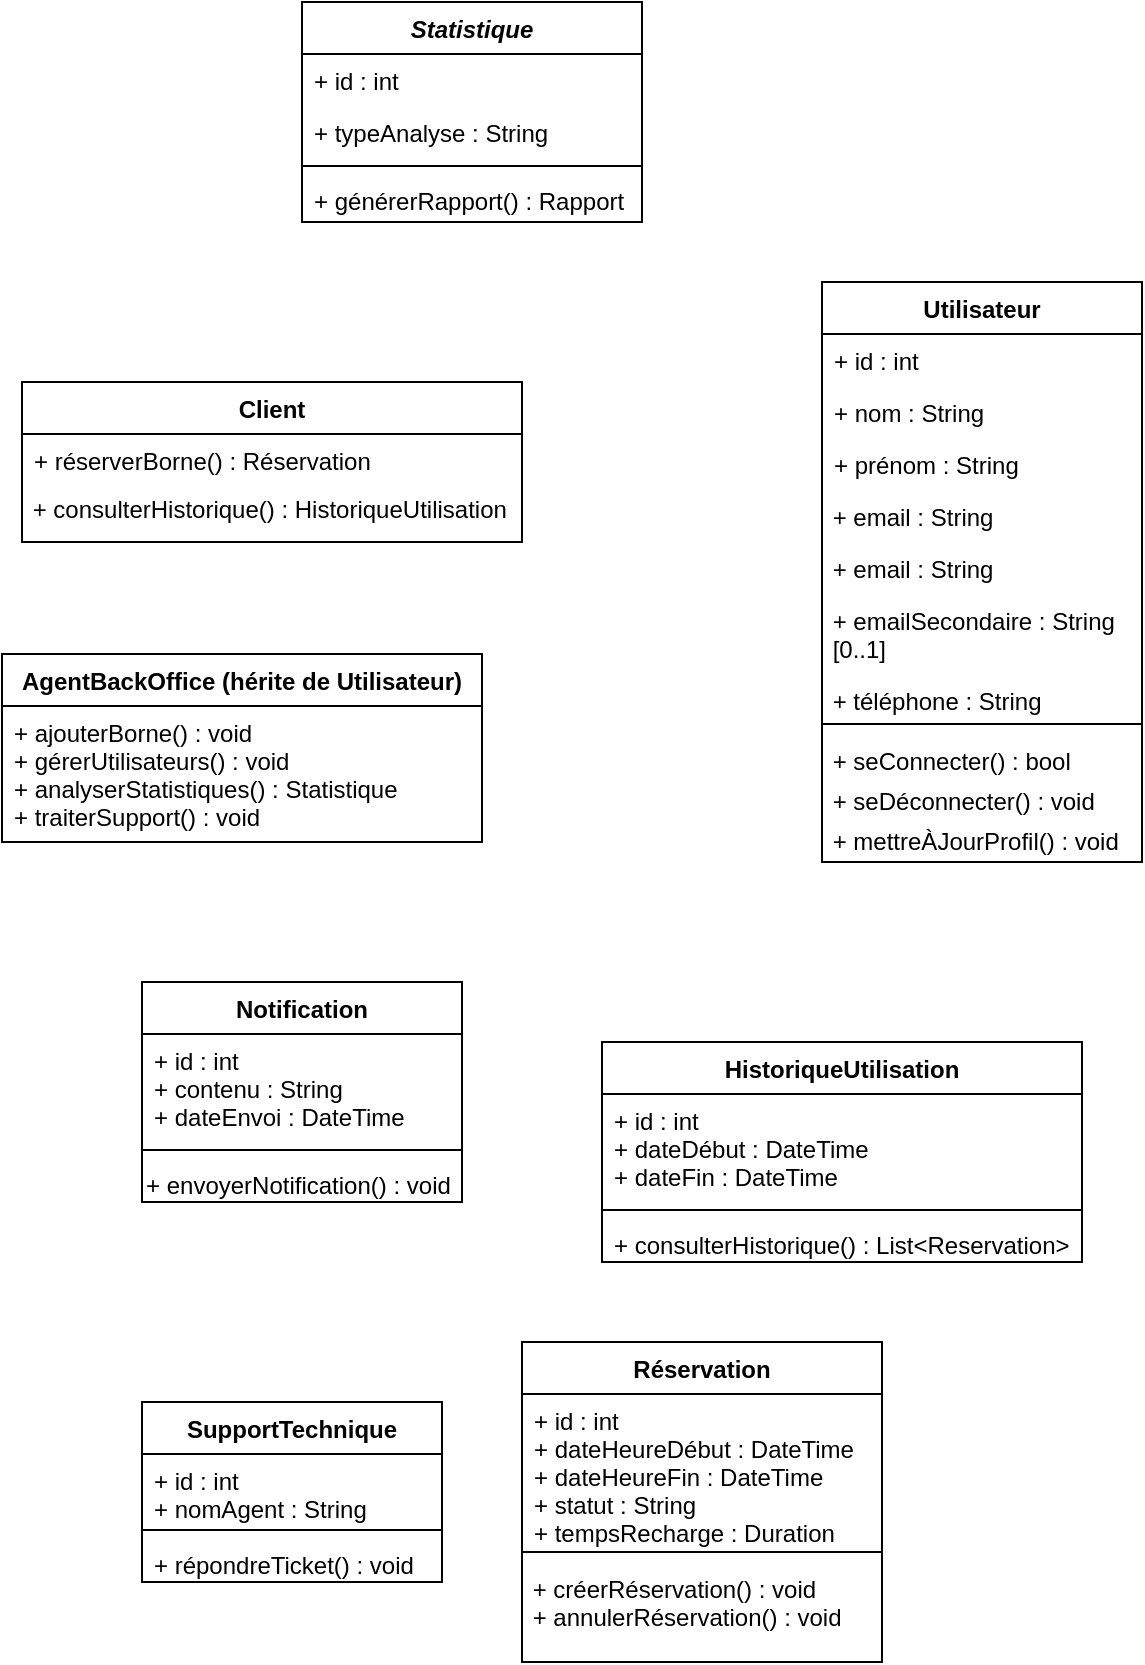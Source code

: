 <mxfile version="27.0.2">
  <diagram id="C5RBs43oDa-KdzZeNtuy" name="Page-1">
    <mxGraphModel dx="1034" dy="570" grid="1" gridSize="10" guides="1" tooltips="1" connect="1" arrows="1" fold="1" page="1" pageScale="1" pageWidth="827" pageHeight="1169" math="0" shadow="0">
      <root>
        <mxCell id="WIyWlLk6GJQsqaUBKTNV-0" />
        <mxCell id="WIyWlLk6GJQsqaUBKTNV-1" parent="WIyWlLk6GJQsqaUBKTNV-0" />
        <mxCell id="zkfFHV4jXpPFQw0GAbJ--0" value="Statistique" style="swimlane;fontStyle=3;align=center;verticalAlign=top;childLayout=stackLayout;horizontal=1;startSize=26;horizontalStack=0;resizeParent=1;resizeLast=0;collapsible=1;marginBottom=0;rounded=0;shadow=0;strokeWidth=1;" parent="WIyWlLk6GJQsqaUBKTNV-1" vertex="1">
          <mxGeometry x="280" y="20" width="170" height="110" as="geometry">
            <mxRectangle x="230" y="140" width="160" height="26" as="alternateBounds" />
          </mxGeometry>
        </mxCell>
        <mxCell id="zkfFHV4jXpPFQw0GAbJ--1" value="+ id : int" style="text;align=left;verticalAlign=top;spacingLeft=4;spacingRight=4;overflow=hidden;rotatable=0;points=[[0,0.5],[1,0.5]];portConstraint=eastwest;" parent="zkfFHV4jXpPFQw0GAbJ--0" vertex="1">
          <mxGeometry y="26" width="170" height="26" as="geometry" />
        </mxCell>
        <mxCell id="zkfFHV4jXpPFQw0GAbJ--2" value="+ typeAnalyse : String" style="text;align=left;verticalAlign=top;spacingLeft=4;spacingRight=4;overflow=hidden;rotatable=0;points=[[0,0.5],[1,0.5]];portConstraint=eastwest;rounded=0;shadow=0;html=0;" parent="zkfFHV4jXpPFQw0GAbJ--0" vertex="1">
          <mxGeometry y="52" width="170" height="26" as="geometry" />
        </mxCell>
        <mxCell id="zkfFHV4jXpPFQw0GAbJ--4" value="" style="line;html=1;strokeWidth=1;align=left;verticalAlign=middle;spacingTop=-1;spacingLeft=3;spacingRight=3;rotatable=0;labelPosition=right;points=[];portConstraint=eastwest;" parent="zkfFHV4jXpPFQw0GAbJ--0" vertex="1">
          <mxGeometry y="78" width="170" height="8" as="geometry" />
        </mxCell>
        <mxCell id="zkfFHV4jXpPFQw0GAbJ--5" value="+ générerRapport() : Rapport" style="text;align=left;verticalAlign=top;spacingLeft=4;spacingRight=4;overflow=hidden;rotatable=0;points=[[0,0.5],[1,0.5]];portConstraint=eastwest;" parent="zkfFHV4jXpPFQw0GAbJ--0" vertex="1">
          <mxGeometry y="86" width="170" height="24" as="geometry" />
        </mxCell>
        <mxCell id="zkfFHV4jXpPFQw0GAbJ--6" value="HistoriqueUtilisation" style="swimlane;fontStyle=1;align=center;verticalAlign=top;childLayout=stackLayout;horizontal=1;startSize=26;horizontalStack=0;resizeParent=1;resizeLast=0;collapsible=1;marginBottom=0;rounded=0;shadow=0;strokeWidth=1;" parent="WIyWlLk6GJQsqaUBKTNV-1" vertex="1">
          <mxGeometry x="430" y="540" width="240" height="110" as="geometry">
            <mxRectangle x="130" y="380" width="160" height="26" as="alternateBounds" />
          </mxGeometry>
        </mxCell>
        <mxCell id="zkfFHV4jXpPFQw0GAbJ--7" value="+ id : int  &#xa;+ dateDébut : DateTime  &#xa;+ dateFin : DateTime" style="text;align=left;verticalAlign=top;spacingLeft=4;spacingRight=4;overflow=hidden;rotatable=0;points=[[0,0.5],[1,0.5]];portConstraint=eastwest;" parent="zkfFHV4jXpPFQw0GAbJ--6" vertex="1">
          <mxGeometry y="26" width="240" height="54" as="geometry" />
        </mxCell>
        <mxCell id="zkfFHV4jXpPFQw0GAbJ--9" value="" style="line;html=1;strokeWidth=1;align=left;verticalAlign=middle;spacingTop=-1;spacingLeft=3;spacingRight=3;rotatable=0;labelPosition=right;points=[];portConstraint=eastwest;" parent="zkfFHV4jXpPFQw0GAbJ--6" vertex="1">
          <mxGeometry y="80" width="240" height="8" as="geometry" />
        </mxCell>
        <mxCell id="zkfFHV4jXpPFQw0GAbJ--10" value="+ consulterHistorique() : List&lt;Reservation&gt;" style="text;align=left;verticalAlign=top;spacingLeft=4;spacingRight=4;overflow=hidden;rotatable=0;points=[[0,0.5],[1,0.5]];portConstraint=eastwest;fontStyle=0" parent="zkfFHV4jXpPFQw0GAbJ--6" vertex="1">
          <mxGeometry y="88" width="240" height="22" as="geometry" />
        </mxCell>
        <mxCell id="zkfFHV4jXpPFQw0GAbJ--13" value="Client" style="swimlane;fontStyle=1;align=center;verticalAlign=top;childLayout=stackLayout;horizontal=1;startSize=26;horizontalStack=0;resizeParent=1;resizeLast=0;collapsible=1;marginBottom=0;rounded=0;shadow=0;strokeWidth=1;" parent="WIyWlLk6GJQsqaUBKTNV-1" vertex="1">
          <mxGeometry x="140" y="210" width="250" height="80" as="geometry">
            <mxRectangle x="340" y="380" width="170" height="26" as="alternateBounds" />
          </mxGeometry>
        </mxCell>
        <mxCell id="zkfFHV4jXpPFQw0GAbJ--14" value="+ réserverBorne() : Réservation" style="text;align=left;verticalAlign=top;spacingLeft=4;spacingRight=4;overflow=hidden;rotatable=0;points=[[0,0.5],[1,0.5]];portConstraint=eastwest;" parent="zkfFHV4jXpPFQw0GAbJ--13" vertex="1">
          <mxGeometry y="26" width="250" height="24" as="geometry" />
        </mxCell>
        <mxCell id="ygfAIwe8BM8VVtaz-uKs-9" value=" + consulterHistorique() : HistoriqueUtilisation" style="text;whiteSpace=wrap;" parent="zkfFHV4jXpPFQw0GAbJ--13" vertex="1">
          <mxGeometry y="50" width="250" height="30" as="geometry" />
        </mxCell>
        <mxCell id="zkfFHV4jXpPFQw0GAbJ--17" value="Utilisateur" style="swimlane;fontStyle=1;align=center;verticalAlign=top;childLayout=stackLayout;horizontal=1;startSize=26;horizontalStack=0;resizeParent=1;resizeLast=0;collapsible=1;marginBottom=0;rounded=0;shadow=0;strokeWidth=1;" parent="WIyWlLk6GJQsqaUBKTNV-1" vertex="1">
          <mxGeometry x="540" y="160" width="160" height="290" as="geometry">
            <mxRectangle x="550" y="140" width="160" height="26" as="alternateBounds" />
          </mxGeometry>
        </mxCell>
        <mxCell id="zkfFHV4jXpPFQw0GAbJ--19" value="+ id : int" style="text;align=left;verticalAlign=top;spacingLeft=4;spacingRight=4;overflow=hidden;rotatable=0;points=[[0,0.5],[1,0.5]];portConstraint=eastwest;rounded=0;shadow=0;html=0;" parent="zkfFHV4jXpPFQw0GAbJ--17" vertex="1">
          <mxGeometry y="26" width="160" height="26" as="geometry" />
        </mxCell>
        <mxCell id="zkfFHV4jXpPFQw0GAbJ--20" value="+ nom : String" style="text;align=left;verticalAlign=top;spacingLeft=4;spacingRight=4;overflow=hidden;rotatable=0;points=[[0,0.5],[1,0.5]];portConstraint=eastwest;rounded=0;shadow=0;html=0;" parent="zkfFHV4jXpPFQw0GAbJ--17" vertex="1">
          <mxGeometry y="52" width="160" height="26" as="geometry" />
        </mxCell>
        <mxCell id="zkfFHV4jXpPFQw0GAbJ--21" value="+ prénom : String" style="text;align=left;verticalAlign=top;spacingLeft=4;spacingRight=4;overflow=hidden;rotatable=0;points=[[0,0.5],[1,0.5]];portConstraint=eastwest;rounded=0;shadow=0;html=0;" parent="zkfFHV4jXpPFQw0GAbJ--17" vertex="1">
          <mxGeometry y="78" width="160" height="26" as="geometry" />
        </mxCell>
        <mxCell id="ygfAIwe8BM8VVtaz-uKs-8" value=" + email : String" style="text;whiteSpace=wrap;" parent="zkfFHV4jXpPFQw0GAbJ--17" vertex="1">
          <mxGeometry y="104" width="160" height="26" as="geometry" />
        </mxCell>
        <mxCell id="ygfAIwe8BM8VVtaz-uKs-2" value=" + email : String" style="text;whiteSpace=wrap;" parent="zkfFHV4jXpPFQw0GAbJ--17" vertex="1">
          <mxGeometry y="130" width="160" height="26" as="geometry" />
        </mxCell>
        <mxCell id="ygfAIwe8BM8VVtaz-uKs-3" value=" + emailSecondaire : String     [0..1]" style="text;whiteSpace=wrap;" parent="zkfFHV4jXpPFQw0GAbJ--17" vertex="1">
          <mxGeometry y="156" width="160" height="40" as="geometry" />
        </mxCell>
        <mxCell id="ygfAIwe8BM8VVtaz-uKs-4" value=" + téléphone : String" style="text;whiteSpace=wrap;" parent="zkfFHV4jXpPFQw0GAbJ--17" vertex="1">
          <mxGeometry y="196" width="160" height="20" as="geometry" />
        </mxCell>
        <mxCell id="zkfFHV4jXpPFQw0GAbJ--23" value="" style="line;html=1;strokeWidth=1;align=left;verticalAlign=middle;spacingTop=-1;spacingLeft=3;spacingRight=3;rotatable=0;labelPosition=right;points=[];portConstraint=eastwest;" parent="zkfFHV4jXpPFQw0GAbJ--17" vertex="1">
          <mxGeometry y="216" width="160" height="10" as="geometry" />
        </mxCell>
        <mxCell id="ygfAIwe8BM8VVtaz-uKs-5" value=" + seConnecter() : bool" style="text;whiteSpace=wrap;" parent="zkfFHV4jXpPFQw0GAbJ--17" vertex="1">
          <mxGeometry y="226" width="160" height="20" as="geometry" />
        </mxCell>
        <mxCell id="ygfAIwe8BM8VVtaz-uKs-6" value=" + seDéconnecter() : void" style="text;whiteSpace=wrap;" parent="zkfFHV4jXpPFQw0GAbJ--17" vertex="1">
          <mxGeometry y="246" width="160" height="20" as="geometry" />
        </mxCell>
        <mxCell id="ygfAIwe8BM8VVtaz-uKs-7" value=" + mettreÀJourProfil() : void" style="text;whiteSpace=wrap;" parent="zkfFHV4jXpPFQw0GAbJ--17" vertex="1">
          <mxGeometry y="266" width="160" height="24" as="geometry" />
        </mxCell>
        <mxCell id="ygfAIwe8BM8VVtaz-uKs-10" value="AgentBackOffice (hérite de Utilisateur)" style="swimlane;fontStyle=1;align=center;verticalAlign=top;childLayout=stackLayout;horizontal=1;startSize=26;horizontalStack=0;resizeParent=1;resizeLast=0;collapsible=1;marginBottom=0;rounded=0;shadow=0;strokeWidth=1;" parent="WIyWlLk6GJQsqaUBKTNV-1" vertex="1">
          <mxGeometry x="130" y="346" width="240" height="94" as="geometry">
            <mxRectangle x="340" y="380" width="170" height="26" as="alternateBounds" />
          </mxGeometry>
        </mxCell>
        <mxCell id="ygfAIwe8BM8VVtaz-uKs-11" value="+ ajouterBorne() : void  &#xa;+ gérerUtilisateurs() : void  &#xa;+ analyserStatistiques() : Statistique  &#xa;+ traiterSupport() : void" style="text;align=left;verticalAlign=top;spacingLeft=4;spacingRight=4;overflow=hidden;rotatable=0;points=[[0,0.5],[1,0.5]];portConstraint=eastwest;" parent="ygfAIwe8BM8VVtaz-uKs-10" vertex="1">
          <mxGeometry y="26" width="240" height="64" as="geometry" />
        </mxCell>
        <mxCell id="ygfAIwe8BM8VVtaz-uKs-13" value="Notification" style="swimlane;fontStyle=1;align=center;verticalAlign=top;childLayout=stackLayout;horizontal=1;startSize=26;horizontalStack=0;resizeParent=1;resizeLast=0;collapsible=1;marginBottom=0;rounded=0;shadow=0;strokeWidth=1;" parent="WIyWlLk6GJQsqaUBKTNV-1" vertex="1">
          <mxGeometry x="200" y="510" width="160" height="110" as="geometry">
            <mxRectangle x="130" y="380" width="160" height="26" as="alternateBounds" />
          </mxGeometry>
        </mxCell>
        <mxCell id="ygfAIwe8BM8VVtaz-uKs-14" value="+ id : int  &#xa;+ contenu : String  &#xa;+ dateEnvoi : DateTime" style="text;align=left;verticalAlign=top;spacingLeft=4;spacingRight=4;overflow=hidden;rotatable=0;points=[[0,0.5],[1,0.5]];portConstraint=eastwest;" parent="ygfAIwe8BM8VVtaz-uKs-13" vertex="1">
          <mxGeometry y="26" width="160" height="54" as="geometry" />
        </mxCell>
        <mxCell id="ygfAIwe8BM8VVtaz-uKs-16" value="" style="line;html=1;strokeWidth=1;align=left;verticalAlign=middle;spacingTop=-1;spacingLeft=3;spacingRight=3;rotatable=0;labelPosition=right;points=[];portConstraint=eastwest;" parent="ygfAIwe8BM8VVtaz-uKs-13" vertex="1">
          <mxGeometry y="80" width="160" height="8" as="geometry" />
        </mxCell>
        <mxCell id="ygfAIwe8BM8VVtaz-uKs-18" value="+ envoyerNotification() : void" style="text;whiteSpace=wrap;" parent="ygfAIwe8BM8VVtaz-uKs-13" vertex="1">
          <mxGeometry y="88" width="160" height="22" as="geometry" />
        </mxCell>
        <mxCell id="ygfAIwe8BM8VVtaz-uKs-21" value="SupportTechnique" style="swimlane;fontStyle=1;align=center;verticalAlign=top;childLayout=stackLayout;horizontal=1;startSize=26;horizontalStack=0;resizeParent=1;resizeLast=0;collapsible=1;marginBottom=0;rounded=0;shadow=0;strokeWidth=1;" parent="WIyWlLk6GJQsqaUBKTNV-1" vertex="1">
          <mxGeometry x="200" y="720" width="150" height="90" as="geometry">
            <mxRectangle x="130" y="380" width="160" height="26" as="alternateBounds" />
          </mxGeometry>
        </mxCell>
        <mxCell id="ygfAIwe8BM8VVtaz-uKs-22" value="+ id : int  &#xa;+ nomAgent : String" style="text;align=left;verticalAlign=top;spacingLeft=4;spacingRight=4;overflow=hidden;rotatable=0;points=[[0,0.5],[1,0.5]];portConstraint=eastwest;" parent="ygfAIwe8BM8VVtaz-uKs-21" vertex="1">
          <mxGeometry y="26" width="150" height="34" as="geometry" />
        </mxCell>
        <mxCell id="ygfAIwe8BM8VVtaz-uKs-23" value="" style="line;html=1;strokeWidth=1;align=left;verticalAlign=middle;spacingTop=-1;spacingLeft=3;spacingRight=3;rotatable=0;labelPosition=right;points=[];portConstraint=eastwest;" parent="ygfAIwe8BM8VVtaz-uKs-21" vertex="1">
          <mxGeometry y="60" width="150" height="8" as="geometry" />
        </mxCell>
        <mxCell id="ygfAIwe8BM8VVtaz-uKs-24" value="+ répondreTicket() : void" style="text;align=left;verticalAlign=top;spacingLeft=4;spacingRight=4;overflow=hidden;rotatable=0;points=[[0,0.5],[1,0.5]];portConstraint=eastwest;fontStyle=0" parent="ygfAIwe8BM8VVtaz-uKs-21" vertex="1">
          <mxGeometry y="68" width="150" height="22" as="geometry" />
        </mxCell>
        <mxCell id="ygfAIwe8BM8VVtaz-uKs-25" value="Réservation" style="swimlane;fontStyle=1;align=center;verticalAlign=top;childLayout=stackLayout;horizontal=1;startSize=26;horizontalStack=0;resizeParent=1;resizeLast=0;collapsible=1;marginBottom=0;rounded=0;shadow=0;strokeWidth=1;" parent="WIyWlLk6GJQsqaUBKTNV-1" vertex="1">
          <mxGeometry x="390" y="690" width="180" height="160" as="geometry">
            <mxRectangle x="550" y="140" width="160" height="26" as="alternateBounds" />
          </mxGeometry>
        </mxCell>
        <mxCell id="ygfAIwe8BM8VVtaz-uKs-26" value="+ id : int  &#xa;+ dateHeureDébut : DateTime  &#xa;+ dateHeureFin : DateTime  &#xa;+ statut : String&#xa;+ tempsRecharge : Duration " style="text;align=left;verticalAlign=top;spacingLeft=4;spacingRight=4;overflow=hidden;rotatable=0;points=[[0,0.5],[1,0.5]];portConstraint=eastwest;rounded=0;shadow=0;html=0;" parent="ygfAIwe8BM8VVtaz-uKs-25" vertex="1">
          <mxGeometry y="26" width="180" height="74" as="geometry" />
        </mxCell>
        <mxCell id="ygfAIwe8BM8VVtaz-uKs-33" value="" style="line;html=1;strokeWidth=1;align=left;verticalAlign=middle;spacingTop=-1;spacingLeft=3;spacingRight=3;rotatable=0;labelPosition=right;points=[];portConstraint=eastwest;" parent="ygfAIwe8BM8VVtaz-uKs-25" vertex="1">
          <mxGeometry y="100" width="180" height="10" as="geometry" />
        </mxCell>
        <mxCell id="ygfAIwe8BM8VVtaz-uKs-34" value=" + créerRéservation() : void  &#xa; + annulerRéservation() : void" style="text;whiteSpace=wrap;" parent="ygfAIwe8BM8VVtaz-uKs-25" vertex="1">
          <mxGeometry y="110" width="180" height="30" as="geometry" />
        </mxCell>
      </root>
    </mxGraphModel>
  </diagram>
</mxfile>
